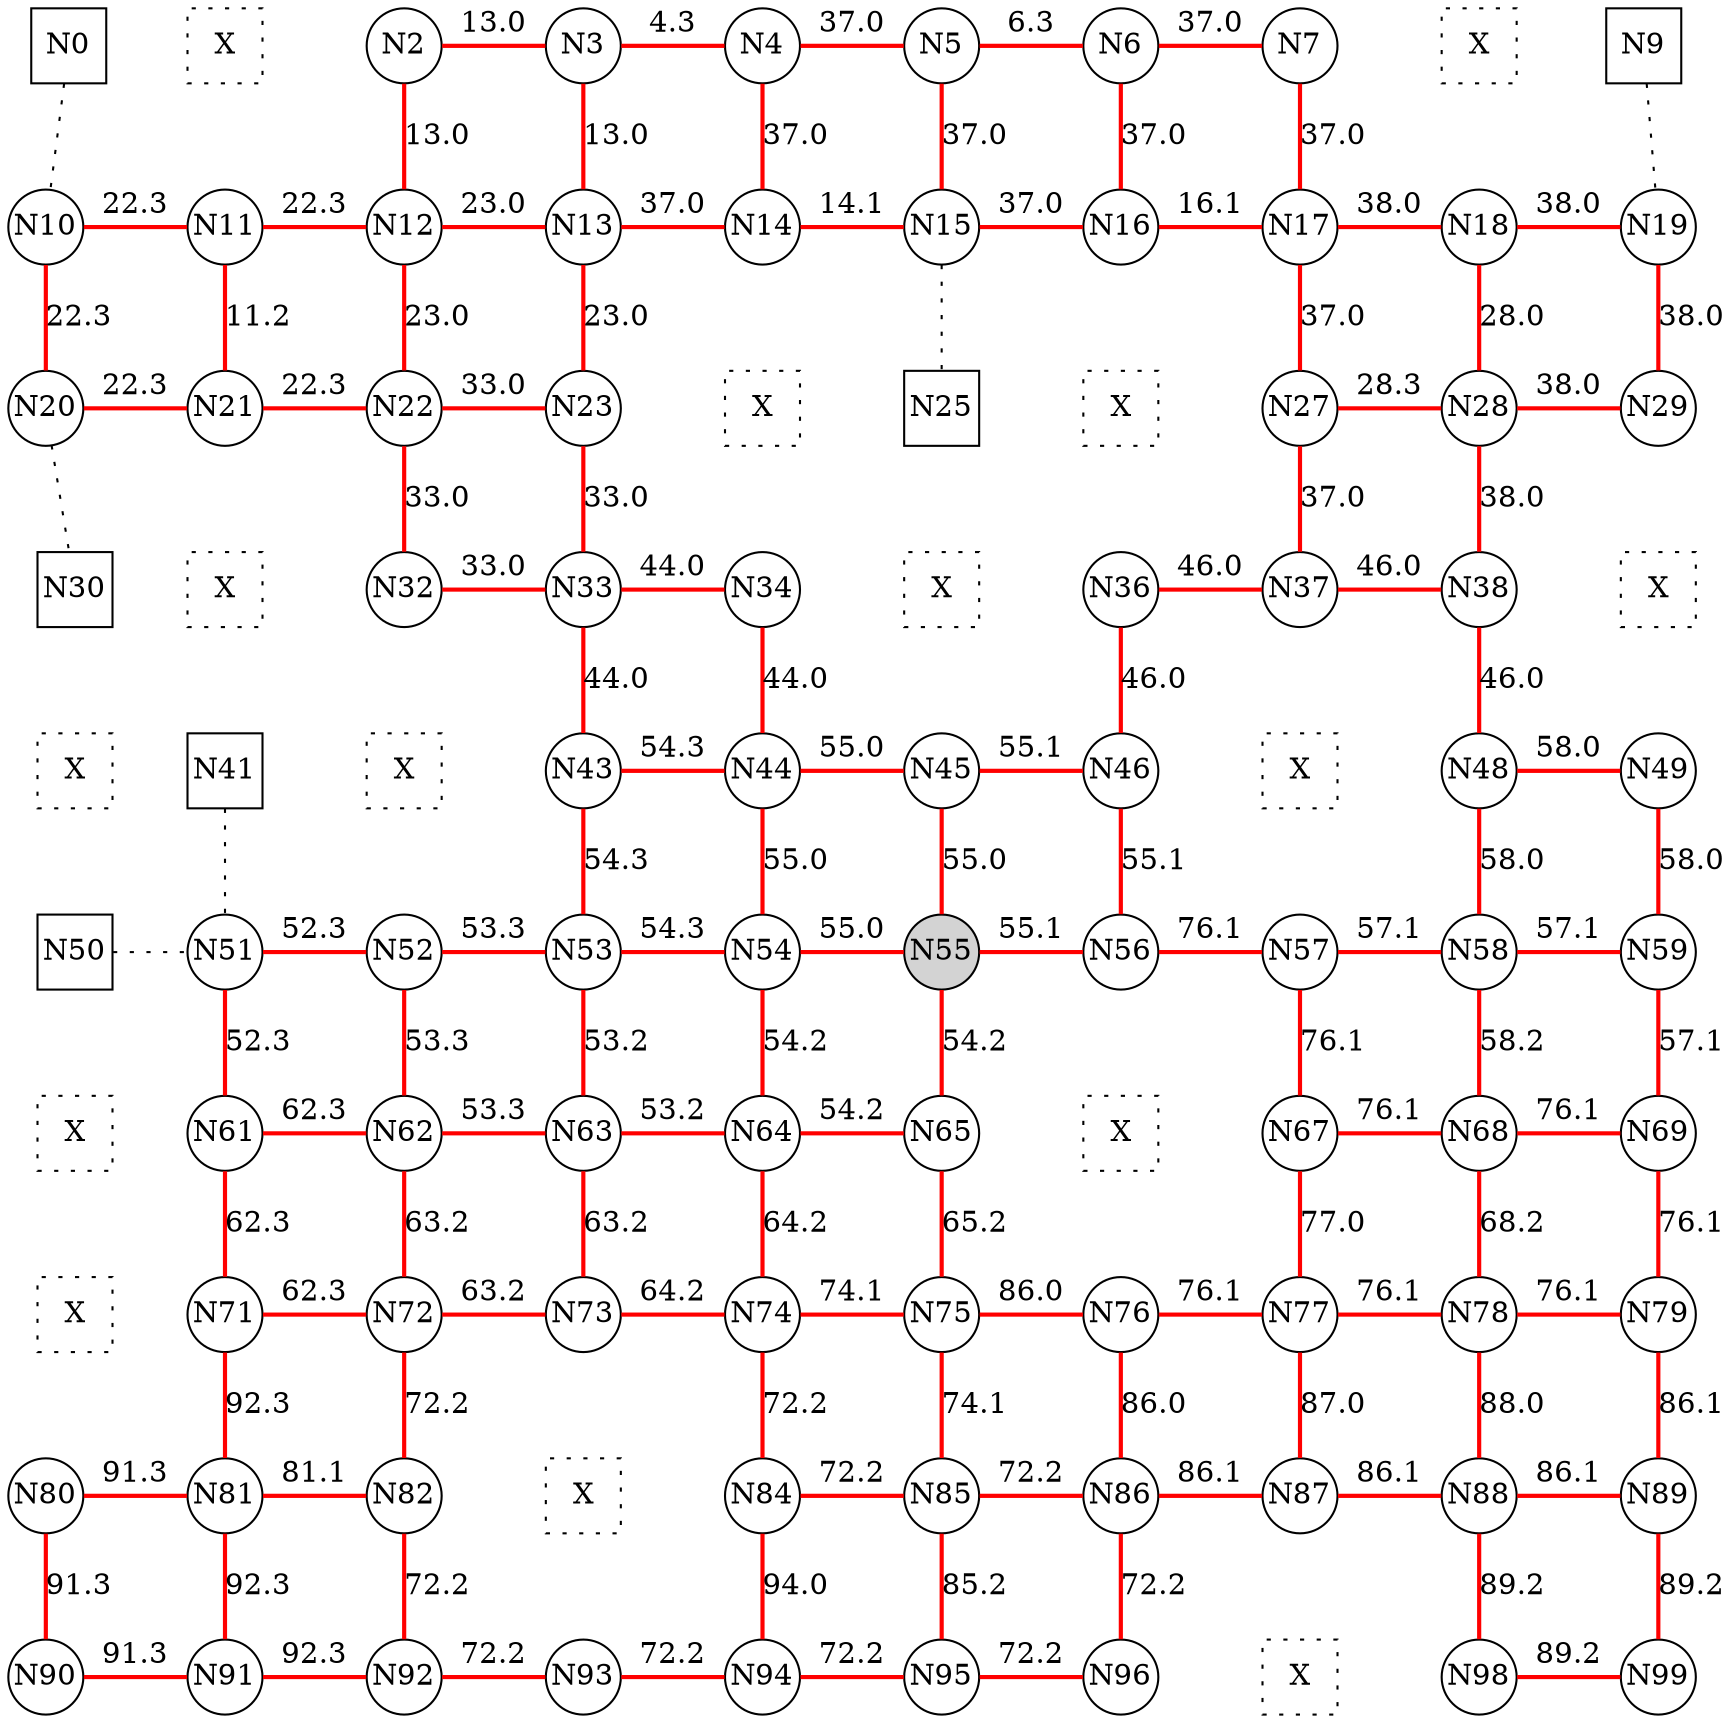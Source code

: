 
 digraph G { graph [layout=dot] 
 {rank=same; N0 [shape=square, fixedsize=true]; N1 [shape=square, style=dotted, fixedsize=true, label=X]; N2 [shape=circle, fixedsize=true]; N3 [shape=circle, fixedsize=true]; N4 [shape=circle, fixedsize=true]; N5 [shape=circle, fixedsize=true]; N6 [shape=circle, fixedsize=true]; N7 [shape=circle, fixedsize=true]; N8 [shape=square, style=dotted, fixedsize=true, label=X]; N9 [shape=square, fixedsize=true];  }
 {rank=same; N10 [shape=circle, fixedsize=true]; N11 [shape=circle, fixedsize=true]; N12 [shape=circle, fixedsize=true]; N13 [shape=circle, fixedsize=true]; N14 [shape=circle, fixedsize=true]; N15 [shape=circle, fixedsize=true]; N16 [shape=circle, fixedsize=true]; N17 [shape=circle, fixedsize=true]; N18 [shape=circle, fixedsize=true]; N19 [shape=circle, fixedsize=true];  }
 {rank=same; N20 [shape=circle, fixedsize=true]; N21 [shape=circle, fixedsize=true]; N22 [shape=circle, fixedsize=true]; N23 [shape=circle, fixedsize=true]; N24 [shape=square, style=dotted, fixedsize=true, label=X]; N25 [shape=square, fixedsize=true]; N26 [shape=square, style=dotted, fixedsize=true, label=X]; N27 [shape=circle, fixedsize=true]; N28 [shape=circle, fixedsize=true]; N29 [shape=circle, fixedsize=true];  }
 {rank=same; N30 [shape=square, fixedsize=true]; N31 [shape=square, style=dotted, fixedsize=true, label=X]; N32 [shape=circle, fixedsize=true]; N33 [shape=circle, fixedsize=true]; N34 [shape=circle, fixedsize=true]; N35 [shape=square, style=dotted, fixedsize=true, label=X]; N36 [shape=circle, fixedsize=true]; N37 [shape=circle, fixedsize=true]; N38 [shape=circle, fixedsize=true]; N39 [shape=square, style=dotted, fixedsize=true, label=X];  }
 {rank=same; N40 [shape=square, style=dotted, fixedsize=true, label=X]; N41 [shape=square, fixedsize=true]; N42 [shape=square, style=dotted, fixedsize=true, label=X]; N43 [shape=circle, fixedsize=true]; N44 [shape=circle, fixedsize=true]; N45 [shape=circle, fixedsize=true]; N46 [shape=circle, fixedsize=true]; N47 [shape=square, style=dotted, fixedsize=true, label=X]; N48 [shape=circle, fixedsize=true]; N49 [shape=circle, fixedsize=true];  }
 {rank=same; N50 [shape=square, fixedsize=true]; N51 [shape=circle, fixedsize=true]; N52 [shape=circle, fixedsize=true]; N53 [shape=circle, fixedsize=true]; N54 [shape=circle, fixedsize=true]; N55 [shape=circle, style=filled, fixedsize=true]; N56 [shape=circle, fixedsize=true]; N57 [shape=circle, fixedsize=true]; N58 [shape=circle, fixedsize=true]; N59 [shape=circle, fixedsize=true];  }
 {rank=same; N60 [shape=square, style=dotted, fixedsize=true, label=X]; N61 [shape=circle, fixedsize=true]; N62 [shape=circle, fixedsize=true]; N63 [shape=circle, fixedsize=true]; N64 [shape=circle, fixedsize=true]; N65 [shape=circle, fixedsize=true]; N66 [shape=square, style=dotted, fixedsize=true, label=X]; N67 [shape=circle, fixedsize=true]; N68 [shape=circle, fixedsize=true]; N69 [shape=circle, fixedsize=true];  }
 {rank=same; N70 [shape=square, style=dotted, fixedsize=true, label=X]; N71 [shape=circle, fixedsize=true]; N72 [shape=circle, fixedsize=true]; N73 [shape=circle, fixedsize=true]; N74 [shape=circle, fixedsize=true]; N75 [shape=circle, fixedsize=true]; N76 [shape=circle, fixedsize=true]; N77 [shape=circle, fixedsize=true]; N78 [shape=circle, fixedsize=true]; N79 [shape=circle, fixedsize=true];  }
 {rank=same; N80 [shape=circle, fixedsize=true]; N81 [shape=circle, fixedsize=true]; N82 [shape=circle, fixedsize=true]; N83 [shape=square, style=dotted, fixedsize=true, label=X]; N84 [shape=circle, fixedsize=true]; N85 [shape=circle, fixedsize=true]; N86 [shape=circle, fixedsize=true]; N87 [shape=circle, fixedsize=true]; N88 [shape=circle, fixedsize=true]; N89 [shape=circle, fixedsize=true];  }
 {rank=same; N90 [shape=circle, fixedsize=true]; N91 [shape=circle, fixedsize=true]; N92 [shape=circle, fixedsize=true]; N93 [shape=circle, fixedsize=true]; N94 [shape=circle, fixedsize=true]; N95 [shape=circle, fixedsize=true]; N96 [shape=circle, fixedsize=true]; N97 [shape=square, style=dotted, fixedsize=true, label=X]; N98 [shape=circle, fixedsize=true]; N99 [shape=circle, fixedsize=true];  }
N0->N1 [dir=none, style=invis, label=" "]
N1->N2 [dir=none, style=invis, label=" "]
N2->N3 [dir=none, color=red, style=bold, label="13.0"]
N3->N4 [dir=none, color=red, style=bold, label="4.3"]
N4->N5 [dir=none, color=red, style=bold, label="37.0"]
N5->N6 [dir=none, color=red, style=bold, label="6.3"]
N6->N7 [dir=none, color=red, style=bold, label="37.0"]
N7->N8 [dir=none, style=invis, label=" "]
N8->N9 [dir=none, style=invis, label=" "]
N10->N11 [dir=none, color=red, style=bold, label="22.3"]
N11->N12 [dir=none, color=red, style=bold, label="22.3"]
N12->N13 [dir=none, color=red, style=bold, label="23.0"]
N13->N14 [dir=none, color=red, style=bold, label="37.0"]
N14->N15 [dir=none, color=red, style=bold, label="14.1"]
N15->N16 [dir=none, color=red, style=bold, label="37.0"]
N16->N17 [dir=none, color=red, style=bold, label="16.1"]
N17->N18 [dir=none, color=red, style=bold, label="38.0"]
N18->N19 [dir=none, color=red, style=bold, label="38.0"]
N20->N21 [dir=none, color=red, style=bold, label="22.3"]
N21->N22 [dir=none, color=red, style=bold, label="22.3"]
N22->N23 [dir=none, color=red, style=bold, label="33.0"]
N23->N24 [dir=none, style=invis, label=" "]
N24->N25 [dir=none, style=invis, label=" "]
N25->N26 [dir=none, style=invis, label=" "]
N26->N27 [dir=none, style=invis, label=" "]
N27->N28 [dir=none, color=red, style=bold, label="28.3"]
N28->N29 [dir=none, color=red, style=bold, label="38.0"]
N30->N31 [dir=none, style=invis, label=" "]
N31->N32 [dir=none, style=invis, label=" "]
N32->N33 [dir=none, color=red, style=bold, label="33.0"]
N33->N34 [dir=none, color=red, style=bold, label="44.0"]
N34->N35 [dir=none, style=invis, label=" "]
N35->N36 [dir=none, style=invis, label=" "]
N36->N37 [dir=none, color=red, style=bold, label="46.0"]
N37->N38 [dir=none, color=red, style=bold, label="46.0"]
N38->N39 [dir=none, style=invis, label=" "]
N40->N41 [dir=none, style=invis, label=" "]
N41->N42 [dir=none, style=invis, label=" "]
N42->N43 [dir=none, style=invis, label=" "]
N43->N44 [dir=none, color=red, style=bold, label="54.3"]
N44->N45 [dir=none, color=red, style=bold, label="55.0"]
N45->N46 [dir=none, color=red, style=bold, label="55.1"]
N46->N47 [dir=none, style=invis, label=" "]
N47->N48 [dir=none, style=invis, label=" "]
N48->N49 [dir=none, color=red, style=bold, label="58.0"]
N50->N51 [dir=none, style=dotted, label=""]
N51->N52 [dir=none, color=red, style=bold, label="52.3"]
N52->N53 [dir=none, color=red, style=bold, label="53.3"]
N53->N54 [dir=none, color=red, style=bold, label="54.3"]
N54->N55 [dir=none, color=red, style=bold, label="55.0"]
N55->N56 [dir=none, color=red, style=bold, label="55.1"]
N56->N57 [dir=none, color=red, style=bold, label="76.1"]
N57->N58 [dir=none, color=red, style=bold, label="57.1"]
N58->N59 [dir=none, color=red, style=bold, label="57.1"]
N60->N61 [dir=none, style=invis, label=" "]
N61->N62 [dir=none, color=red, style=bold, label="62.3"]
N62->N63 [dir=none, color=red, style=bold, label="53.3"]
N63->N64 [dir=none, color=red, style=bold, label="53.2"]
N64->N65 [dir=none, color=red, style=bold, label="54.2"]
N65->N66 [dir=none, style=invis, label=" "]
N66->N67 [dir=none, style=invis, label=" "]
N67->N68 [dir=none, color=red, style=bold, label="76.1"]
N68->N69 [dir=none, color=red, style=bold, label="76.1"]
N70->N71 [dir=none, style=invis, label=" "]
N71->N72 [dir=none, color=red, style=bold, label="62.3"]
N72->N73 [dir=none, color=red, style=bold, label="63.2"]
N73->N74 [dir=none, color=red, style=bold, label="64.2"]
N74->N75 [dir=none, color=red, style=bold, label="74.1"]
N75->N76 [dir=none, color=red, style=bold, label="86.0"]
N76->N77 [dir=none, color=red, style=bold, label="76.1"]
N77->N78 [dir=none, color=red, style=bold, label="76.1"]
N78->N79 [dir=none, color=red, style=bold, label="76.1"]
N80->N81 [dir=none, color=red, style=bold, label="91.3"]
N81->N82 [dir=none, color=red, style=bold, label="81.1"]
N82->N83 [dir=none, style=invis, label=" "]
N83->N84 [dir=none, style=invis, label=" "]
N84->N85 [dir=none, color=red, style=bold, label="72.2"]
N85->N86 [dir=none, color=red, style=bold, label="72.2"]
N86->N87 [dir=none, color=red, style=bold, label="86.1"]
N87->N88 [dir=none, color=red, style=bold, label="86.1"]
N88->N89 [dir=none, color=red, style=bold, label="86.1"]
N90->N91 [dir=none, color=red, style=bold, label="91.3"]
N91->N92 [dir=none, color=red, style=bold, label="92.3"]
N92->N93 [dir=none, color=red, style=bold, label="72.2"]
N93->N94 [dir=none, color=red, style=bold, label="72.2"]
N94->N95 [dir=none, color=red, style=bold, label="72.2"]
N95->N96 [dir=none, color=red, style=bold, label="72.2"]
N96->N97 [dir=none, style=invis, label=" "]
N97->N98 [dir=none, style=invis, label=" "]
N98->N99 [dir=none, color=red, style=bold, label="89.2"]
N0->N10 [dir=none, style=dotted, label=""]
N10->N20 [dir=none, color=red, style=bold, label="22.3"]
N20->N30 [dir=none, style=dotted, label=""]
N30->N40 [dir=none, style=invis, label=" "]
N40->N50 [dir=none, style=invis, label=" "]
N50->N60 [dir=none, style=invis, label=" "]
N60->N70 [dir=none, style=invis, label=" "]
N70->N80 [dir=none, style=invis, label=" "]
N80->N90 [dir=none, color=red, style=bold, label="91.3"]
N1->N11 [dir=none, style=invis, label=" "]
N11->N21 [dir=none, color=red, style=bold, label="11.2"]
N21->N31 [dir=none, style=invis, label=" "]
N31->N41 [dir=none, style=invis, label=" "]
N41->N51 [dir=none, style=dotted, label=""]
N51->N61 [dir=none, color=red, style=bold, label="52.3"]
N61->N71 [dir=none, color=red, style=bold, label="62.3"]
N71->N81 [dir=none, color=red, style=bold, label="92.3"]
N81->N91 [dir=none, color=red, style=bold, label="92.3"]
N2->N12 [dir=none, color=red, style=bold, label="13.0"]
N12->N22 [dir=none, color=red, style=bold, label="23.0"]
N22->N32 [dir=none, color=red, style=bold, label="33.0"]
N32->N42 [dir=none, style=invis, label=" "]
N42->N52 [dir=none, style=invis, label=" "]
N52->N62 [dir=none, color=red, style=bold, label="53.3"]
N62->N72 [dir=none, color=red, style=bold, label="63.2"]
N72->N82 [dir=none, color=red, style=bold, label="72.2"]
N82->N92 [dir=none, color=red, style=bold, label="72.2"]
N3->N13 [dir=none, color=red, style=bold, label="13.0"]
N13->N23 [dir=none, color=red, style=bold, label="23.0"]
N23->N33 [dir=none, color=red, style=bold, label="33.0"]
N33->N43 [dir=none, color=red, style=bold, label="44.0"]
N43->N53 [dir=none, color=red, style=bold, label="54.3"]
N53->N63 [dir=none, color=red, style=bold, label="53.2"]
N63->N73 [dir=none, color=red, style=bold, label="63.2"]
N73->N83 [dir=none, style=invis, label=" "]
N83->N93 [dir=none, style=invis, label=" "]
N4->N14 [dir=none, color=red, style=bold, label="37.0"]
N14->N24 [dir=none, style=invis, label=" "]
N24->N34 [dir=none, style=invis, label=" "]
N34->N44 [dir=none, color=red, style=bold, label="44.0"]
N44->N54 [dir=none, color=red, style=bold, label="55.0"]
N54->N64 [dir=none, color=red, style=bold, label="54.2"]
N64->N74 [dir=none, color=red, style=bold, label="64.2"]
N74->N84 [dir=none, color=red, style=bold, label="72.2"]
N84->N94 [dir=none, color=red, style=bold, label="94.0"]
N5->N15 [dir=none, color=red, style=bold, label="37.0"]
N15->N25 [dir=none, style=dotted, label=""]
N25->N35 [dir=none, style=invis, label=" "]
N35->N45 [dir=none, style=invis, label=" "]
N45->N55 [dir=none, color=red, style=bold, label="55.0"]
N55->N65 [dir=none, color=red, style=bold, label="54.2"]
N65->N75 [dir=none, color=red, style=bold, label="65.2"]
N75->N85 [dir=none, color=red, style=bold, label="74.1"]
N85->N95 [dir=none, color=red, style=bold, label="85.2"]
N6->N16 [dir=none, color=red, style=bold, label="37.0"]
N16->N26 [dir=none, style=invis, label=" "]
N26->N36 [dir=none, style=invis, label=" "]
N36->N46 [dir=none, color=red, style=bold, label="46.0"]
N46->N56 [dir=none, color=red, style=bold, label="55.1"]
N56->N66 [dir=none, style=invis, label=" "]
N66->N76 [dir=none, style=invis, label=" "]
N76->N86 [dir=none, color=red, style=bold, label="86.0"]
N86->N96 [dir=none, color=red, style=bold, label="72.2"]
N7->N17 [dir=none, color=red, style=bold, label="37.0"]
N17->N27 [dir=none, color=red, style=bold, label="37.0"]
N27->N37 [dir=none, color=red, style=bold, label="37.0"]
N37->N47 [dir=none, style=invis, label=" "]
N47->N57 [dir=none, style=invis, label=" "]
N57->N67 [dir=none, color=red, style=bold, label="76.1"]
N67->N77 [dir=none, color=red, style=bold, label="77.0"]
N77->N87 [dir=none, color=red, style=bold, label="87.0"]
N87->N97 [dir=none, style=invis, label=" "]
N8->N18 [dir=none, style=invis, label=" "]
N18->N28 [dir=none, color=red, style=bold, label="28.0"]
N28->N38 [dir=none, color=red, style=bold, label="38.0"]
N38->N48 [dir=none, color=red, style=bold, label="46.0"]
N48->N58 [dir=none, color=red, style=bold, label="58.0"]
N58->N68 [dir=none, color=red, style=bold, label="58.2"]
N68->N78 [dir=none, color=red, style=bold, label="68.2"]
N78->N88 [dir=none, color=red, style=bold, label="88.0"]
N88->N98 [dir=none, color=red, style=bold, label="89.2"]
N9->N19 [dir=none, style=dotted, label=""]
N19->N29 [dir=none, color=red, style=bold, label="38.0"]
N29->N39 [dir=none, style=invis, label=" "]
N39->N49 [dir=none, style=invis, label=" "]
N49->N59 [dir=none, color=red, style=bold, label="58.0"]
N59->N69 [dir=none, color=red, style=bold, label="57.1"]
N69->N79 [dir=none, color=red, style=bold, label="76.1"]
N79->N89 [dir=none, color=red, style=bold, label="86.1"]
N89->N99 [dir=none, color=red, style=bold, label="89.2"]
 }